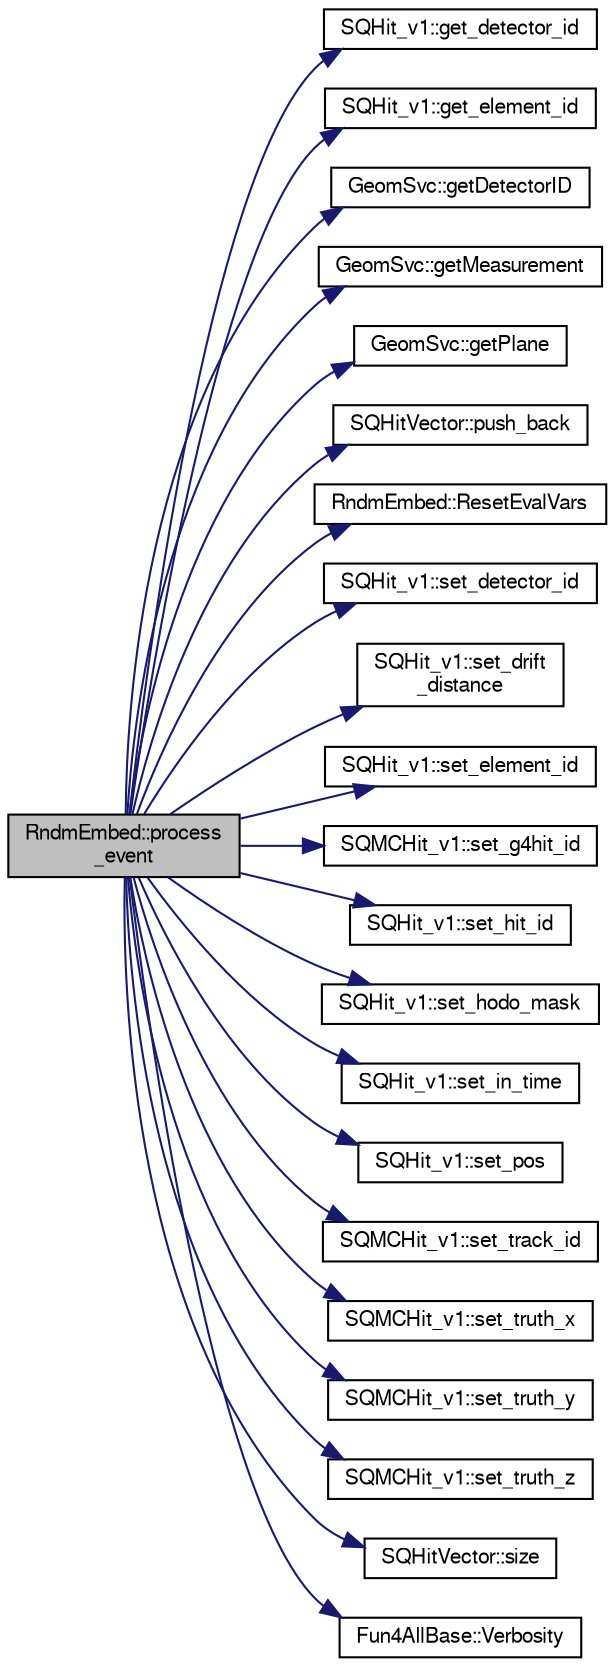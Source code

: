 digraph "RndmEmbed::process_event"
{
  bgcolor="transparent";
  edge [fontname="FreeSans",fontsize="10",labelfontname="FreeSans",labelfontsize="10"];
  node [fontname="FreeSans",fontsize="10",shape=record];
  rankdir="LR";
  Node1 [label="RndmEmbed::process\l_event",height=0.2,width=0.4,color="black", fillcolor="grey75", style="filled" fontcolor="black"];
  Node1 -> Node2 [color="midnightblue",fontsize="10",style="solid",fontname="FreeSans"];
  Node2 [label="SQHit_v1::get_detector_id",height=0.2,width=0.4,color="black",URL="$d3/d2e/classSQHit__v1.html#a3e14f5367720633efbb5b08c107d5055"];
  Node1 -> Node3 [color="midnightblue",fontsize="10",style="solid",fontname="FreeSans"];
  Node3 [label="SQHit_v1::get_element_id",height=0.2,width=0.4,color="black",URL="$d3/d2e/classSQHit__v1.html#af6d9633a4aa117ed985c97ca14edb328"];
  Node1 -> Node4 [color="midnightblue",fontsize="10",style="solid",fontname="FreeSans"];
  Node4 [label="GeomSvc::getDetectorID",height=0.2,width=0.4,color="black",URL="$d0/da0/classGeomSvc.html#a3e4f40789e9b2a98477ab8e8191d5ff2",tooltip="Get the plane position. "];
  Node1 -> Node5 [color="midnightblue",fontsize="10",style="solid",fontname="FreeSans"];
  Node5 [label="GeomSvc::getMeasurement",height=0.2,width=0.4,color="black",URL="$d0/da0/classGeomSvc.html#a5a50feb4de0351f6d3d739dbc66d6247",tooltip="Convert the detectorID and elementID to the actual hit position. "];
  Node1 -> Node6 [color="midnightblue",fontsize="10",style="solid",fontname="FreeSans"];
  Node6 [label="GeomSvc::getPlane",height=0.2,width=0.4,color="black",URL="$d0/da0/classGeomSvc.html#a17c4a4237ff0337468553fe73454fa66"];
  Node1 -> Node7 [color="midnightblue",fontsize="10",style="solid",fontname="FreeSans"];
  Node7 [label="SQHitVector::push_back",height=0.2,width=0.4,color="black",URL="$d9/dbc/classSQHitVector.html#aeefecc59b07f9082de2629256f5d4675"];
  Node1 -> Node8 [color="midnightblue",fontsize="10",style="solid",fontname="FreeSans"];
  Node8 [label="RndmEmbed::ResetEvalVars",height=0.2,width=0.4,color="black",URL="$d9/d0c/classRndmEmbed.html#ad72837a0a3914c8b07dfb93ed93495dc"];
  Node1 -> Node9 [color="midnightblue",fontsize="10",style="solid",fontname="FreeSans"];
  Node9 [label="SQHit_v1::set_detector_id",height=0.2,width=0.4,color="black",URL="$d3/d2e/classSQHit__v1.html#a98a80149d5938b8936da1317f2c45366"];
  Node1 -> Node10 [color="midnightblue",fontsize="10",style="solid",fontname="FreeSans"];
  Node10 [label="SQHit_v1::set_drift\l_distance",height=0.2,width=0.4,color="black",URL="$d3/d2e/classSQHit__v1.html#a22bf5f98cc42849977e2b62a89b13dde"];
  Node1 -> Node11 [color="midnightblue",fontsize="10",style="solid",fontname="FreeSans"];
  Node11 [label="SQHit_v1::set_element_id",height=0.2,width=0.4,color="black",URL="$d3/d2e/classSQHit__v1.html#a9850d90b3d3a90f5339b2d244c38e3bc"];
  Node1 -> Node12 [color="midnightblue",fontsize="10",style="solid",fontname="FreeSans"];
  Node12 [label="SQMCHit_v1::set_g4hit_id",height=0.2,width=0.4,color="black",URL="$d1/d5f/classSQMCHit__v1.html#a1683b9874b9784cb6ec088d7fc8c721b"];
  Node1 -> Node13 [color="midnightblue",fontsize="10",style="solid",fontname="FreeSans"];
  Node13 [label="SQHit_v1::set_hit_id",height=0.2,width=0.4,color="black",URL="$d3/d2e/classSQHit__v1.html#a91a37de0a629fa76d55d1670d40cbcb3"];
  Node1 -> Node14 [color="midnightblue",fontsize="10",style="solid",fontname="FreeSans"];
  Node14 [label="SQHit_v1::set_hodo_mask",height=0.2,width=0.4,color="black",URL="$d3/d2e/classSQHit__v1.html#a8d25b701917be4d29bd836204bf5da37"];
  Node1 -> Node15 [color="midnightblue",fontsize="10",style="solid",fontname="FreeSans"];
  Node15 [label="SQHit_v1::set_in_time",height=0.2,width=0.4,color="black",URL="$d3/d2e/classSQHit__v1.html#adc9978b8f7143da209763ec3f04c4ebb"];
  Node1 -> Node16 [color="midnightblue",fontsize="10",style="solid",fontname="FreeSans"];
  Node16 [label="SQHit_v1::set_pos",height=0.2,width=0.4,color="black",URL="$d3/d2e/classSQHit__v1.html#a32b613cd8d576272b571108f9d1a82b2"];
  Node1 -> Node17 [color="midnightblue",fontsize="10",style="solid",fontname="FreeSans"];
  Node17 [label="SQMCHit_v1::set_track_id",height=0.2,width=0.4,color="black",URL="$d1/d5f/classSQMCHit__v1.html#a7491948ca713c99c832e07988758d258"];
  Node1 -> Node18 [color="midnightblue",fontsize="10",style="solid",fontname="FreeSans"];
  Node18 [label="SQMCHit_v1::set_truth_x",height=0.2,width=0.4,color="black",URL="$d1/d5f/classSQMCHit__v1.html#a4072584b6f6f10568f2a9a69265bdebd"];
  Node1 -> Node19 [color="midnightblue",fontsize="10",style="solid",fontname="FreeSans"];
  Node19 [label="SQMCHit_v1::set_truth_y",height=0.2,width=0.4,color="black",URL="$d1/d5f/classSQMCHit__v1.html#a9a81a1ab5df352e020b99e914dc6e00e"];
  Node1 -> Node20 [color="midnightblue",fontsize="10",style="solid",fontname="FreeSans"];
  Node20 [label="SQMCHit_v1::set_truth_z",height=0.2,width=0.4,color="black",URL="$d1/d5f/classSQMCHit__v1.html#aa89d1b41cd6c0880a2e2fd5d77990106"];
  Node1 -> Node21 [color="midnightblue",fontsize="10",style="solid",fontname="FreeSans"];
  Node21 [label="SQHitVector::size",height=0.2,width=0.4,color="black",URL="$d9/dbc/classSQHitVector.html#a7c3abb0e9b5625a54b979de9427a377f"];
  Node1 -> Node22 [color="midnightblue",fontsize="10",style="solid",fontname="FreeSans"];
  Node22 [label="Fun4AllBase::Verbosity",height=0.2,width=0.4,color="black",URL="$d5/dec/classFun4AllBase.html#a8a5c77a92bdac6bc043476e132379a40",tooltip="Gets the verbosity of this module. "];
}
